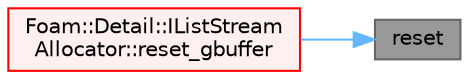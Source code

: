 digraph "reset"
{
 // LATEX_PDF_SIZE
  bgcolor="transparent";
  edge [fontname=Helvetica,fontsize=10,labelfontname=Helvetica,labelfontsize=10];
  node [fontname=Helvetica,fontsize=10,shape=box,height=0.2,width=0.4];
  rankdir="RL";
  Node1 [id="Node000001",label="reset",height=0.2,width=0.4,color="gray40", fillcolor="grey60", style="filled", fontcolor="black",tooltip=" "];
  Node1 -> Node2 [id="edge1_Node000001_Node000002",dir="back",color="steelblue1",style="solid",tooltip=" "];
  Node2 [id="Node000002",label="Foam::Detail::IListStream\lAllocator::reset_gbuffer",height=0.2,width=0.4,color="red", fillcolor="#FFF0F0", style="filled",URL="$classFoam_1_1Detail_1_1IListStreamAllocator.html#a0af606d00c4b4e103f0db3a838e3227f",tooltip=" "];
}
